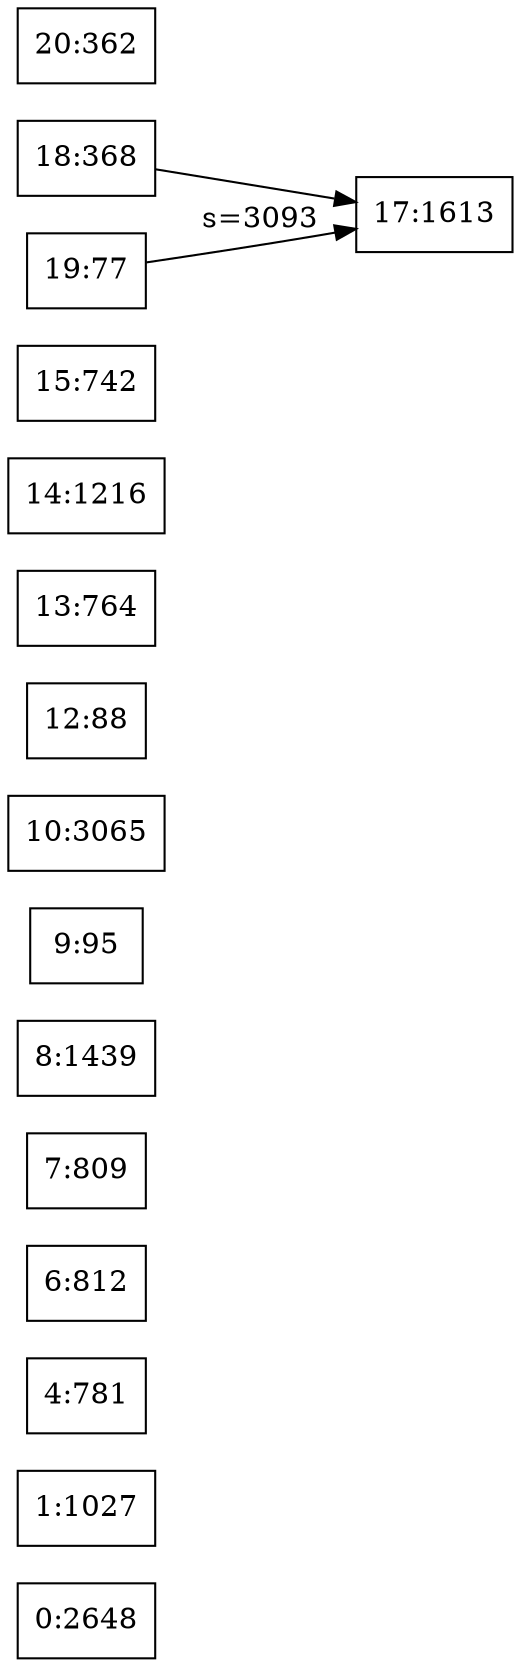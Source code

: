 digraph g { 
	rankdir = LR 
	0 [shape=box, label="0:2648"] 
	1 [shape=box, label="1:1027"] 
	4 [shape=box, label="4:781"] 
	6 [shape=box, label="6:812"] 
	7 [shape=box, label="7:809"] 
	8 [shape=box, label="8:1439"] 
	9 [shape=box, label="9:95"] 
	10 [shape=box, label="10:3065"] 
	12 [shape=box, label="12:88"] 
	13 [shape=box, label="13:764"] 
	14 [shape=box, label="14:1216"] 
	15 [shape=box, label="15:742"] 
	17 [shape=box, label="17:1613"] 
	18 [shape=box, label="18:368"] 
	18 -> 17
	19 [shape=box, label="19:77"] 
	19 -> 17 [label="s=3093"] 
	20 [shape=box, label="20:362"] 
} 
